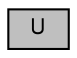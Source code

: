 digraph G
{
  bgcolor="transparent";
  edge [fontname="FreeSans",fontsize="10",labelfontname="FreeSans",labelfontsize="10"];
  node [fontname="FreeSans",fontsize="10",shape=record];
  rankdir=LR;
  Node1 [label="U",height=0.2,width=0.4,color="black", fillcolor="grey75", style="filled" fontcolor="black"];
}
